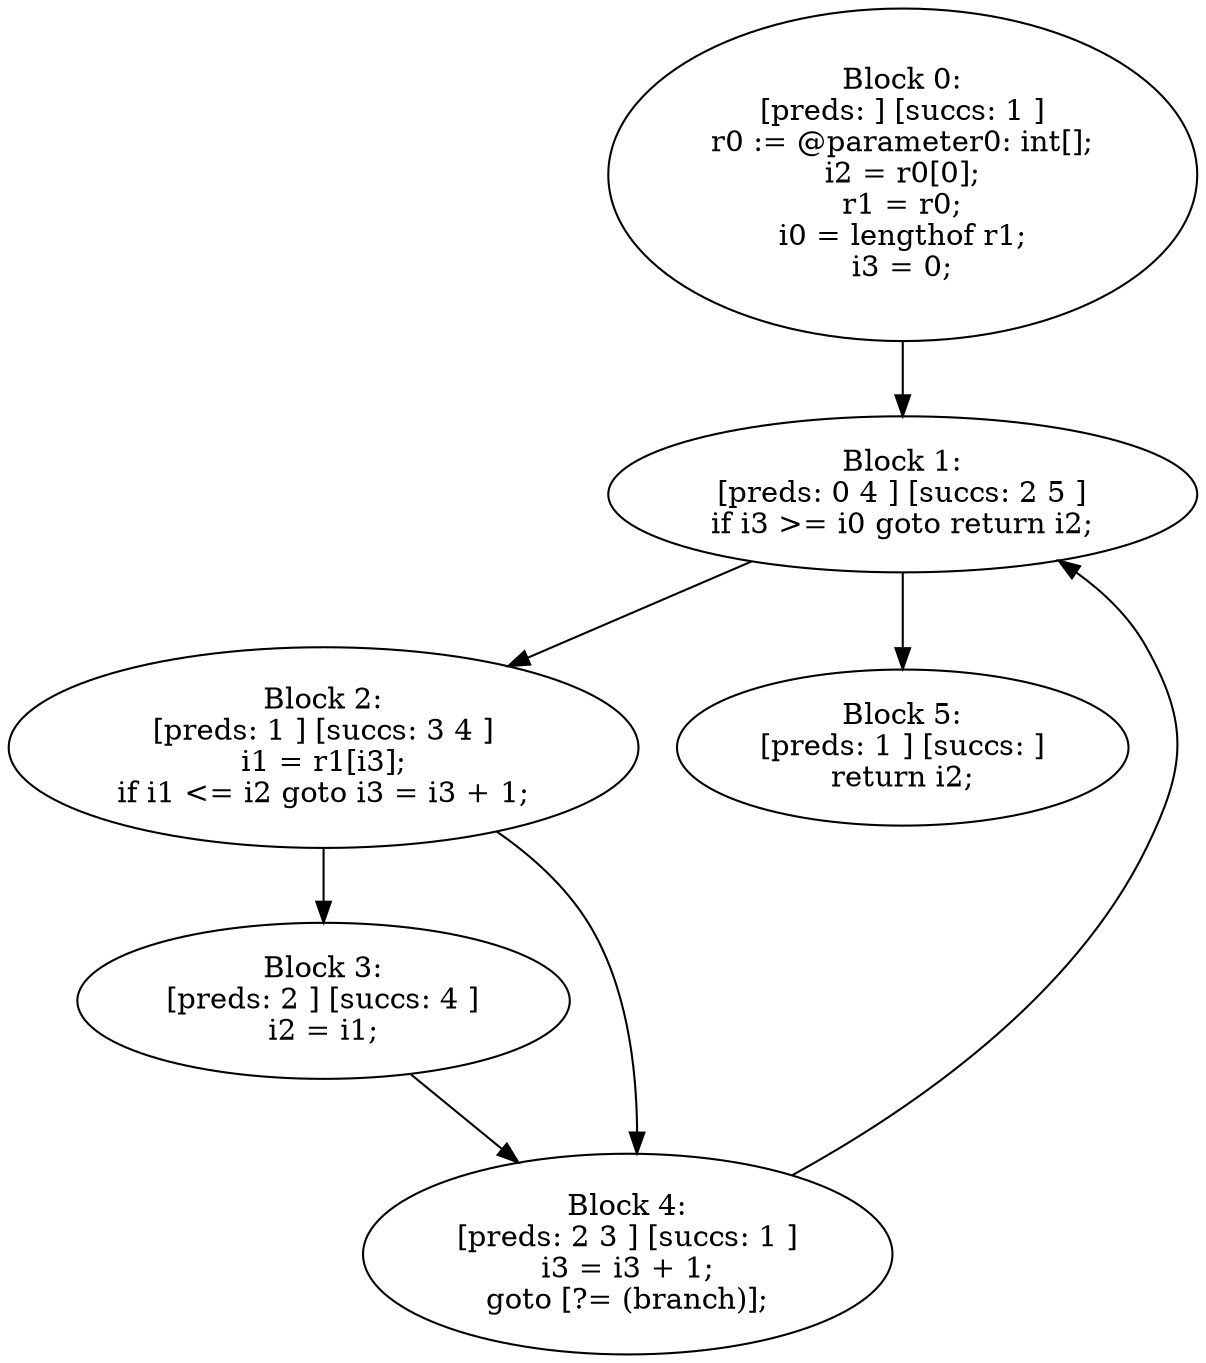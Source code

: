 digraph "unitGraph" {
    "Block 0:
[preds: ] [succs: 1 ]
r0 := @parameter0: int[];
i2 = r0[0];
r1 = r0;
i0 = lengthof r1;
i3 = 0;
"
    "Block 1:
[preds: 0 4 ] [succs: 2 5 ]
if i3 >= i0 goto return i2;
"
    "Block 2:
[preds: 1 ] [succs: 3 4 ]
i1 = r1[i3];
if i1 <= i2 goto i3 = i3 + 1;
"
    "Block 3:
[preds: 2 ] [succs: 4 ]
i2 = i1;
"
    "Block 4:
[preds: 2 3 ] [succs: 1 ]
i3 = i3 + 1;
goto [?= (branch)];
"
    "Block 5:
[preds: 1 ] [succs: ]
return i2;
"
    "Block 0:
[preds: ] [succs: 1 ]
r0 := @parameter0: int[];
i2 = r0[0];
r1 = r0;
i0 = lengthof r1;
i3 = 0;
"->"Block 1:
[preds: 0 4 ] [succs: 2 5 ]
if i3 >= i0 goto return i2;
";
    "Block 1:
[preds: 0 4 ] [succs: 2 5 ]
if i3 >= i0 goto return i2;
"->"Block 2:
[preds: 1 ] [succs: 3 4 ]
i1 = r1[i3];
if i1 <= i2 goto i3 = i3 + 1;
";
    "Block 1:
[preds: 0 4 ] [succs: 2 5 ]
if i3 >= i0 goto return i2;
"->"Block 5:
[preds: 1 ] [succs: ]
return i2;
";
    "Block 2:
[preds: 1 ] [succs: 3 4 ]
i1 = r1[i3];
if i1 <= i2 goto i3 = i3 + 1;
"->"Block 3:
[preds: 2 ] [succs: 4 ]
i2 = i1;
";
    "Block 2:
[preds: 1 ] [succs: 3 4 ]
i1 = r1[i3];
if i1 <= i2 goto i3 = i3 + 1;
"->"Block 4:
[preds: 2 3 ] [succs: 1 ]
i3 = i3 + 1;
goto [?= (branch)];
";
    "Block 3:
[preds: 2 ] [succs: 4 ]
i2 = i1;
"->"Block 4:
[preds: 2 3 ] [succs: 1 ]
i3 = i3 + 1;
goto [?= (branch)];
";
    "Block 4:
[preds: 2 3 ] [succs: 1 ]
i3 = i3 + 1;
goto [?= (branch)];
"->"Block 1:
[preds: 0 4 ] [succs: 2 5 ]
if i3 >= i0 goto return i2;
";
}
